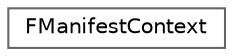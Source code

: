 digraph "Graphical Class Hierarchy"
{
 // INTERACTIVE_SVG=YES
 // LATEX_PDF_SIZE
  bgcolor="transparent";
  edge [fontname=Helvetica,fontsize=10,labelfontname=Helvetica,labelfontsize=10];
  node [fontname=Helvetica,fontsize=10,shape=box,height=0.2,width=0.4];
  rankdir="LR";
  Node0 [id="Node000000",label="FManifestContext",height=0.2,width=0.4,color="grey40", fillcolor="white", style="filled",URL="$da/dcf/structFManifestContext.html",tooltip=" "];
}
